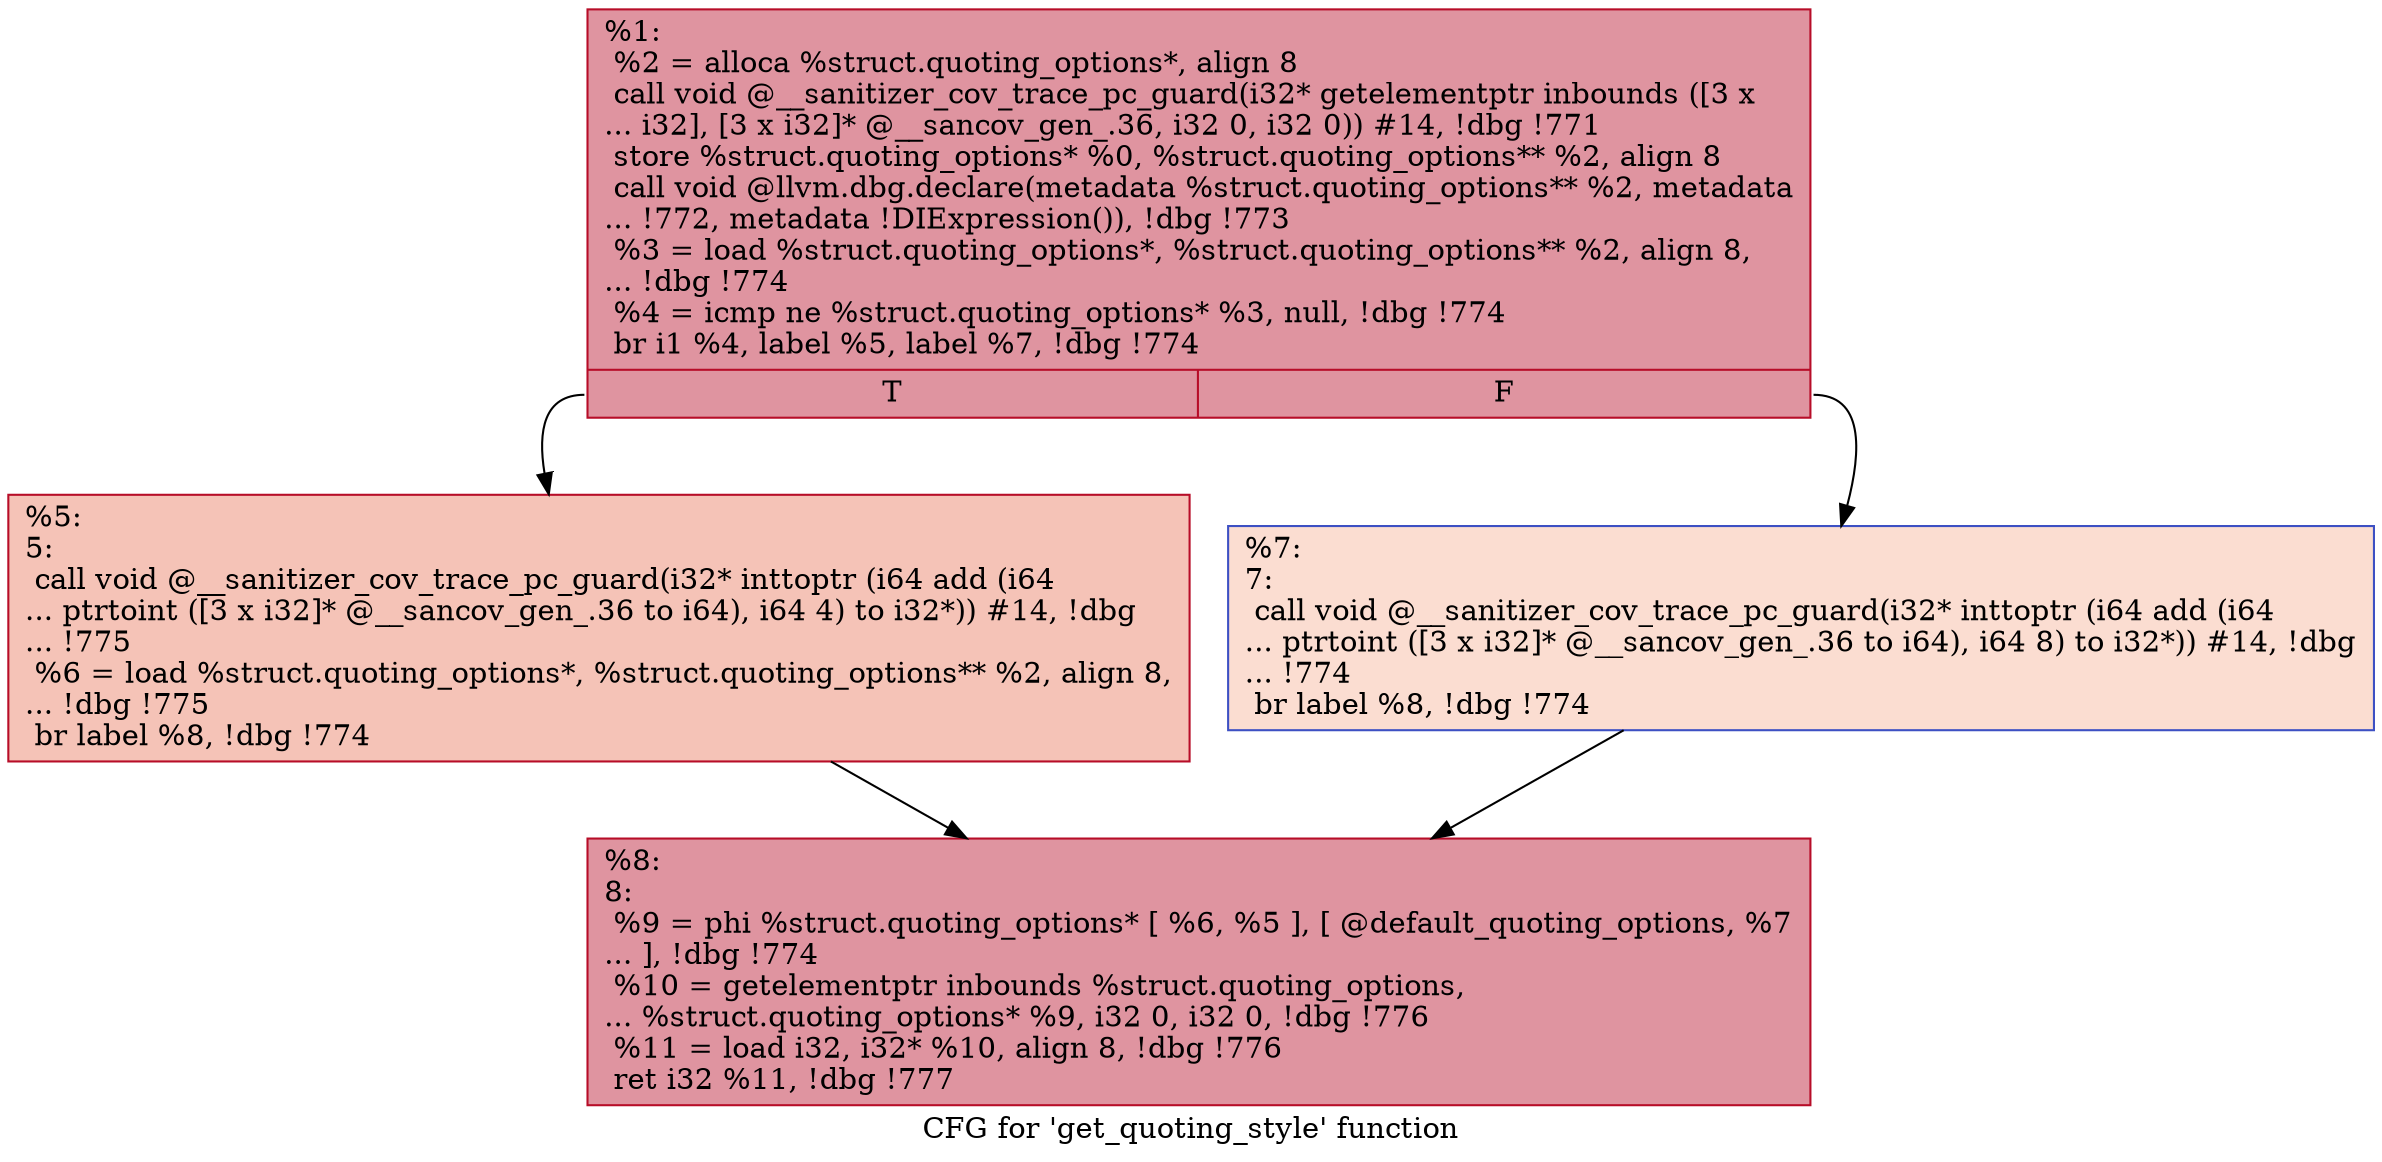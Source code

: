 digraph "CFG for 'get_quoting_style' function" {
	label="CFG for 'get_quoting_style' function";

	Node0x555555845650 [shape=record,color="#b70d28ff", style=filled, fillcolor="#b70d2870",label="{%1:\l  %2 = alloca %struct.quoting_options*, align 8\l  call void @__sanitizer_cov_trace_pc_guard(i32* getelementptr inbounds ([3 x\l... i32], [3 x i32]* @__sancov_gen_.36, i32 0, i32 0)) #14, !dbg !771\l  store %struct.quoting_options* %0, %struct.quoting_options** %2, align 8\l  call void @llvm.dbg.declare(metadata %struct.quoting_options** %2, metadata\l... !772, metadata !DIExpression()), !dbg !773\l  %3 = load %struct.quoting_options*, %struct.quoting_options** %2, align 8,\l... !dbg !774\l  %4 = icmp ne %struct.quoting_options* %3, null, !dbg !774\l  br i1 %4, label %5, label %7, !dbg !774\l|{<s0>T|<s1>F}}"];
	Node0x555555845650:s0 -> Node0x5555558456d0;
	Node0x555555845650:s1 -> Node0x555555845720;
	Node0x5555558456d0 [shape=record,color="#b70d28ff", style=filled, fillcolor="#e8765c70",label="{%5:\l5:                                                \l  call void @__sanitizer_cov_trace_pc_guard(i32* inttoptr (i64 add (i64\l... ptrtoint ([3 x i32]* @__sancov_gen_.36 to i64), i64 4) to i32*)) #14, !dbg\l... !775\l  %6 = load %struct.quoting_options*, %struct.quoting_options** %2, align 8,\l... !dbg !775\l  br label %8, !dbg !774\l}"];
	Node0x5555558456d0 -> Node0x555555845770;
	Node0x555555845720 [shape=record,color="#3d50c3ff", style=filled, fillcolor="#f7b39670",label="{%7:\l7:                                                \l  call void @__sanitizer_cov_trace_pc_guard(i32* inttoptr (i64 add (i64\l... ptrtoint ([3 x i32]* @__sancov_gen_.36 to i64), i64 8) to i32*)) #14, !dbg\l... !774\l  br label %8, !dbg !774\l}"];
	Node0x555555845720 -> Node0x555555845770;
	Node0x555555845770 [shape=record,color="#b70d28ff", style=filled, fillcolor="#b70d2870",label="{%8:\l8:                                                \l  %9 = phi %struct.quoting_options* [ %6, %5 ], [ @default_quoting_options, %7\l... ], !dbg !774\l  %10 = getelementptr inbounds %struct.quoting_options,\l... %struct.quoting_options* %9, i32 0, i32 0, !dbg !776\l  %11 = load i32, i32* %10, align 8, !dbg !776\l  ret i32 %11, !dbg !777\l}"];
}
